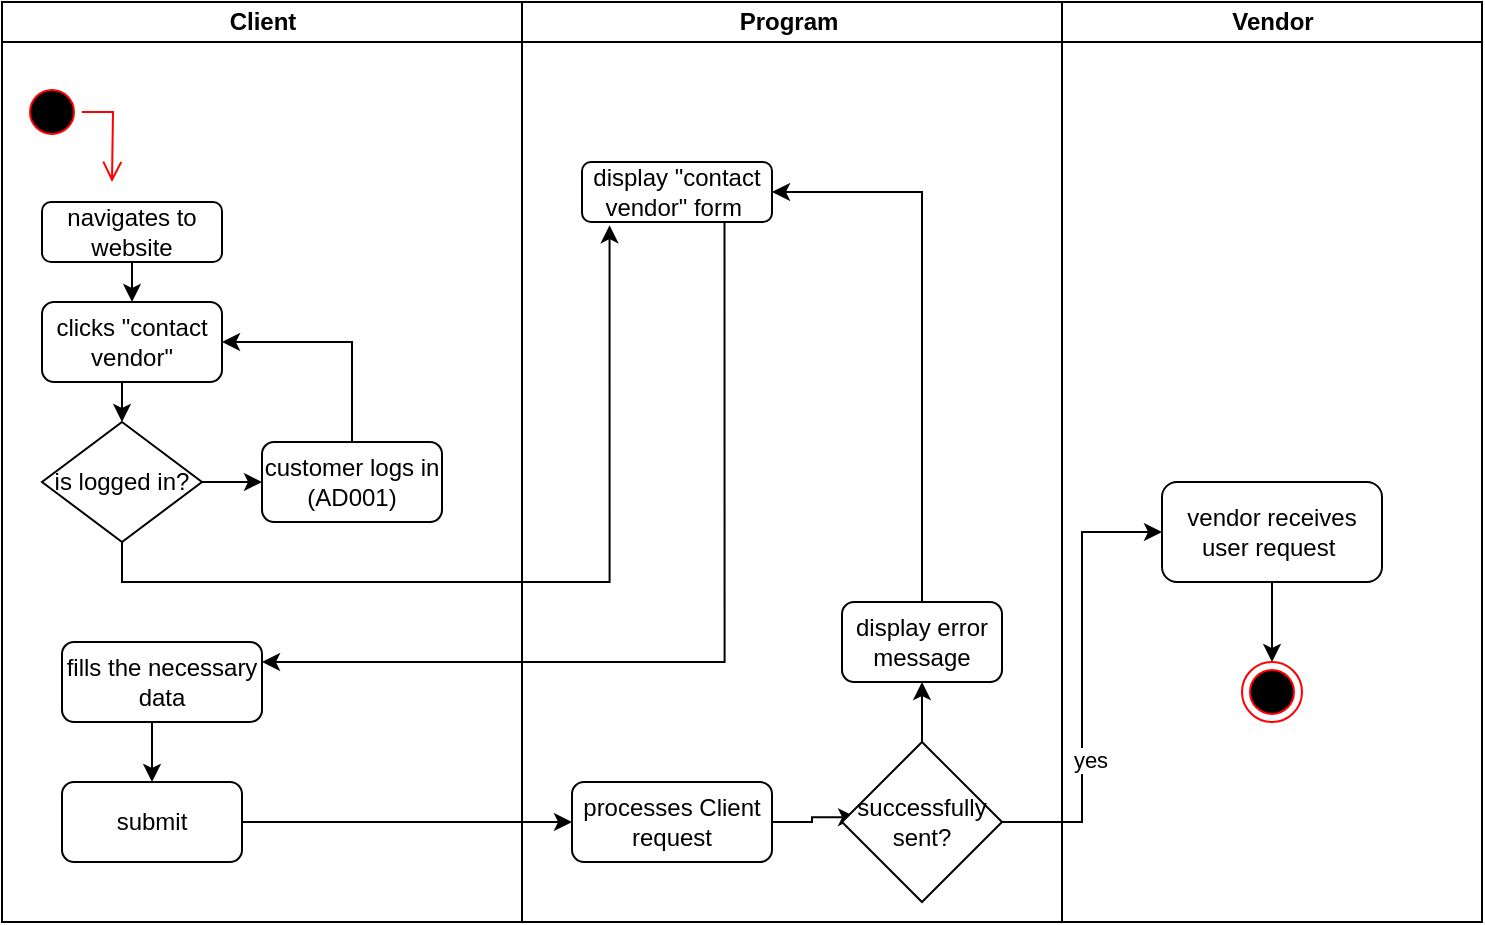 <mxfile version="21.3.6" type="google">
  <diagram name="Page-1" id="U2hgSmzi5tjOQSAahtKx">
    <mxGraphModel grid="1" page="1" gridSize="10" guides="1" tooltips="1" connect="1" arrows="1" fold="1" pageScale="1" pageWidth="850" pageHeight="1100" math="0" shadow="0">
      <root>
        <mxCell id="0" />
        <mxCell id="1" parent="0" />
        <mxCell id="s25pMjtrkpPoY_bV6GMZ-6" value="Vendor" style="swimlane;startSize=20;html=1;" vertex="1" parent="1">
          <mxGeometry x="570" y="-1040" width="210" height="460" as="geometry" />
        </mxCell>
        <mxCell id="Mbk2w01z_fALKFXVie-h-27" style="edgeStyle=orthogonalEdgeStyle;rounded=0;orthogonalLoop=1;jettySize=auto;html=1;exitX=0.5;exitY=1;exitDx=0;exitDy=0;" edge="1" parent="s25pMjtrkpPoY_bV6GMZ-6" source="Mbk2w01z_fALKFXVie-h-17" target="Mbk2w01z_fALKFXVie-h-26">
          <mxGeometry relative="1" as="geometry" />
        </mxCell>
        <mxCell id="Mbk2w01z_fALKFXVie-h-17" value="vendor receives user request&amp;nbsp;" style="rounded=1;whiteSpace=wrap;html=1;" vertex="1" parent="s25pMjtrkpPoY_bV6GMZ-6">
          <mxGeometry x="50" y="240" width="110" height="50" as="geometry" />
        </mxCell>
        <mxCell id="Mbk2w01z_fALKFXVie-h-26" value="" style="ellipse;html=1;shape=endState;fillColor=#000000;strokeColor=#ff0000;" vertex="1" parent="s25pMjtrkpPoY_bV6GMZ-6">
          <mxGeometry x="90" y="330" width="30" height="30" as="geometry" />
        </mxCell>
        <mxCell id="s25pMjtrkpPoY_bV6GMZ-5" value="Program&lt;span style=&quot;white-space: pre;&quot;&gt;&#x9;&lt;/span&gt;" style="swimlane;startSize=20;html=1;" vertex="1" parent="1">
          <mxGeometry x="300" y="-1040" width="270" height="460" as="geometry" />
        </mxCell>
        <mxCell id="Mbk2w01z_fALKFXVie-h-1" value="display &quot;contact vendor&quot; form&amp;nbsp;" style="rounded=1;whiteSpace=wrap;html=1;" vertex="1" parent="s25pMjtrkpPoY_bV6GMZ-5">
          <mxGeometry x="30" y="80" width="95" height="30" as="geometry" />
        </mxCell>
        <mxCell id="Mbk2w01z_fALKFXVie-h-21" style="edgeStyle=orthogonalEdgeStyle;rounded=0;orthogonalLoop=1;jettySize=auto;html=1;exitX=1;exitY=0.5;exitDx=0;exitDy=0;entryX=0.088;entryY=0.47;entryDx=0;entryDy=0;entryPerimeter=0;" edge="1" parent="s25pMjtrkpPoY_bV6GMZ-5" source="Mbk2w01z_fALKFXVie-h-13" target="Mbk2w01z_fALKFXVie-h-18">
          <mxGeometry relative="1" as="geometry" />
        </mxCell>
        <mxCell id="Mbk2w01z_fALKFXVie-h-13" value="processes Client request" style="rounded=1;whiteSpace=wrap;html=1;" vertex="1" parent="s25pMjtrkpPoY_bV6GMZ-5">
          <mxGeometry x="25" y="390" width="100" height="40" as="geometry" />
        </mxCell>
        <mxCell id="Mbk2w01z_fALKFXVie-h-24" style="edgeStyle=orthogonalEdgeStyle;rounded=0;orthogonalLoop=1;jettySize=auto;html=1;exitX=0.5;exitY=0;exitDx=0;exitDy=0;entryX=0.5;entryY=1;entryDx=0;entryDy=0;" edge="1" parent="s25pMjtrkpPoY_bV6GMZ-5" source="Mbk2w01z_fALKFXVie-h-18" target="Mbk2w01z_fALKFXVie-h-22">
          <mxGeometry relative="1" as="geometry" />
        </mxCell>
        <mxCell id="Mbk2w01z_fALKFXVie-h-18" value="successfully sent?" style="rhombus;whiteSpace=wrap;html=1;" vertex="1" parent="s25pMjtrkpPoY_bV6GMZ-5">
          <mxGeometry x="160" y="370" width="80" height="80" as="geometry" />
        </mxCell>
        <mxCell id="Mbk2w01z_fALKFXVie-h-25" style="edgeStyle=orthogonalEdgeStyle;rounded=0;orthogonalLoop=1;jettySize=auto;html=1;exitX=0.5;exitY=0;exitDx=0;exitDy=0;entryX=1;entryY=0.5;entryDx=0;entryDy=0;" edge="1" parent="s25pMjtrkpPoY_bV6GMZ-5" source="Mbk2w01z_fALKFXVie-h-22" target="Mbk2w01z_fALKFXVie-h-1">
          <mxGeometry relative="1" as="geometry" />
        </mxCell>
        <mxCell id="Mbk2w01z_fALKFXVie-h-22" value="display error message" style="rounded=1;whiteSpace=wrap;html=1;" vertex="1" parent="s25pMjtrkpPoY_bV6GMZ-5">
          <mxGeometry x="160" y="300" width="80" height="40" as="geometry" />
        </mxCell>
        <mxCell id="s25pMjtrkpPoY_bV6GMZ-4" value="Client" style="swimlane;startSize=20;html=1;" vertex="1" parent="1">
          <mxGeometry x="40" y="-1040" width="260" height="460" as="geometry" />
        </mxCell>
        <mxCell id="s25pMjtrkpPoY_bV6GMZ-8" value="" style="ellipse;html=1;shape=startState;fillColor=#000000;strokeColor=#ff0000;" vertex="1" parent="s25pMjtrkpPoY_bV6GMZ-4">
          <mxGeometry x="10" y="40" width="30" height="30" as="geometry" />
        </mxCell>
        <mxCell id="s25pMjtrkpPoY_bV6GMZ-9" value="" style="edgeStyle=orthogonalEdgeStyle;html=1;verticalAlign=bottom;endArrow=open;endSize=8;strokeColor=#ff0000;rounded=0;" edge="1" parent="s25pMjtrkpPoY_bV6GMZ-4" source="s25pMjtrkpPoY_bV6GMZ-8">
          <mxGeometry relative="1" as="geometry">
            <mxPoint x="55" y="90" as="targetPoint" />
          </mxGeometry>
        </mxCell>
        <mxCell id="Mbk2w01z_fALKFXVie-h-6" style="edgeStyle=orthogonalEdgeStyle;rounded=0;orthogonalLoop=1;jettySize=auto;html=1;exitX=0.5;exitY=1;exitDx=0;exitDy=0;entryX=0.5;entryY=0;entryDx=0;entryDy=0;" edge="1" parent="s25pMjtrkpPoY_bV6GMZ-4" source="Mbk2w01z_fALKFXVie-h-2" target="Mbk2w01z_fALKFXVie-h-3">
          <mxGeometry relative="1" as="geometry" />
        </mxCell>
        <mxCell id="Mbk2w01z_fALKFXVie-h-2" value="navigates to website" style="rounded=1;whiteSpace=wrap;html=1;" vertex="1" parent="s25pMjtrkpPoY_bV6GMZ-4">
          <mxGeometry x="20" y="100" width="90" height="30" as="geometry" />
        </mxCell>
        <mxCell id="Mbk2w01z_fALKFXVie-h-7" style="edgeStyle=orthogonalEdgeStyle;rounded=0;orthogonalLoop=1;jettySize=auto;html=1;exitX=0.5;exitY=1;exitDx=0;exitDy=0;entryX=0.5;entryY=0;entryDx=0;entryDy=0;" edge="1" parent="s25pMjtrkpPoY_bV6GMZ-4" source="Mbk2w01z_fALKFXVie-h-3" target="Mbk2w01z_fALKFXVie-h-4">
          <mxGeometry relative="1" as="geometry" />
        </mxCell>
        <mxCell id="Mbk2w01z_fALKFXVie-h-3" value="clicks &quot;contact vendor&quot;" style="rounded=1;whiteSpace=wrap;html=1;" vertex="1" parent="s25pMjtrkpPoY_bV6GMZ-4">
          <mxGeometry x="20" y="150" width="90" height="40" as="geometry" />
        </mxCell>
        <mxCell id="Mbk2w01z_fALKFXVie-h-8" style="edgeStyle=orthogonalEdgeStyle;rounded=0;orthogonalLoop=1;jettySize=auto;html=1;exitX=1;exitY=0.5;exitDx=0;exitDy=0;" edge="1" parent="s25pMjtrkpPoY_bV6GMZ-4" source="Mbk2w01z_fALKFXVie-h-4" target="Mbk2w01z_fALKFXVie-h-5">
          <mxGeometry relative="1" as="geometry" />
        </mxCell>
        <mxCell id="Mbk2w01z_fALKFXVie-h-4" value="is logged in?" style="rhombus;whiteSpace=wrap;html=1;" vertex="1" parent="s25pMjtrkpPoY_bV6GMZ-4">
          <mxGeometry x="20" y="210" width="80" height="60" as="geometry" />
        </mxCell>
        <mxCell id="Mbk2w01z_fALKFXVie-h-9" style="edgeStyle=orthogonalEdgeStyle;rounded=0;orthogonalLoop=1;jettySize=auto;html=1;exitX=0.5;exitY=0;exitDx=0;exitDy=0;entryX=1;entryY=0.5;entryDx=0;entryDy=0;" edge="1" parent="s25pMjtrkpPoY_bV6GMZ-4" source="Mbk2w01z_fALKFXVie-h-5" target="Mbk2w01z_fALKFXVie-h-3">
          <mxGeometry relative="1" as="geometry" />
        </mxCell>
        <mxCell id="Mbk2w01z_fALKFXVie-h-5" value="customer logs in (AD001)" style="rounded=1;whiteSpace=wrap;html=1;" vertex="1" parent="s25pMjtrkpPoY_bV6GMZ-4">
          <mxGeometry x="130" y="220" width="90" height="40" as="geometry" />
        </mxCell>
        <mxCell id="Mbk2w01z_fALKFXVie-h-15" style="edgeStyle=orthogonalEdgeStyle;rounded=0;orthogonalLoop=1;jettySize=auto;html=1;exitX=0.5;exitY=1;exitDx=0;exitDy=0;entryX=0.5;entryY=0;entryDx=0;entryDy=0;" edge="1" parent="s25pMjtrkpPoY_bV6GMZ-4" source="Mbk2w01z_fALKFXVie-h-11" target="Mbk2w01z_fALKFXVie-h-14">
          <mxGeometry relative="1" as="geometry" />
        </mxCell>
        <mxCell id="Mbk2w01z_fALKFXVie-h-11" value="fills the necessary data" style="rounded=1;whiteSpace=wrap;html=1;" vertex="1" parent="s25pMjtrkpPoY_bV6GMZ-4">
          <mxGeometry x="30" y="320" width="100" height="40" as="geometry" />
        </mxCell>
        <mxCell id="Mbk2w01z_fALKFXVie-h-14" value="submit" style="rounded=1;whiteSpace=wrap;html=1;" vertex="1" parent="s25pMjtrkpPoY_bV6GMZ-4">
          <mxGeometry x="30" y="390" width="90" height="40" as="geometry" />
        </mxCell>
        <mxCell id="Mbk2w01z_fALKFXVie-h-10" style="edgeStyle=orthogonalEdgeStyle;rounded=0;orthogonalLoop=1;jettySize=auto;html=1;exitX=0.5;exitY=1;exitDx=0;exitDy=0;entryX=0.145;entryY=1.053;entryDx=0;entryDy=0;entryPerimeter=0;" edge="1" parent="1" source="Mbk2w01z_fALKFXVie-h-4" target="Mbk2w01z_fALKFXVie-h-1">
          <mxGeometry relative="1" as="geometry" />
        </mxCell>
        <mxCell id="Mbk2w01z_fALKFXVie-h-12" style="edgeStyle=orthogonalEdgeStyle;rounded=0;orthogonalLoop=1;jettySize=auto;html=1;exitX=0.75;exitY=1;exitDx=0;exitDy=0;entryX=1;entryY=0.25;entryDx=0;entryDy=0;" edge="1" parent="1" source="Mbk2w01z_fALKFXVie-h-1" target="Mbk2w01z_fALKFXVie-h-11">
          <mxGeometry relative="1" as="geometry" />
        </mxCell>
        <mxCell id="Mbk2w01z_fALKFXVie-h-16" style="edgeStyle=orthogonalEdgeStyle;rounded=0;orthogonalLoop=1;jettySize=auto;html=1;exitX=1;exitY=0.5;exitDx=0;exitDy=0;entryX=0;entryY=0.5;entryDx=0;entryDy=0;" edge="1" parent="1" source="Mbk2w01z_fALKFXVie-h-14" target="Mbk2w01z_fALKFXVie-h-13">
          <mxGeometry relative="1" as="geometry" />
        </mxCell>
        <mxCell id="Mbk2w01z_fALKFXVie-h-19" style="edgeStyle=orthogonalEdgeStyle;rounded=0;orthogonalLoop=1;jettySize=auto;html=1;exitX=1;exitY=0.5;exitDx=0;exitDy=0;entryX=0;entryY=0.5;entryDx=0;entryDy=0;" edge="1" parent="1" source="Mbk2w01z_fALKFXVie-h-18" target="Mbk2w01z_fALKFXVie-h-17">
          <mxGeometry relative="1" as="geometry" />
        </mxCell>
        <mxCell id="Mbk2w01z_fALKFXVie-h-20" value="yes" style="edgeLabel;html=1;align=center;verticalAlign=middle;resizable=0;points=[];" connectable="0" vertex="1" parent="Mbk2w01z_fALKFXVie-h-19">
          <mxGeometry x="-0.371" y="-4" relative="1" as="geometry">
            <mxPoint as="offset" />
          </mxGeometry>
        </mxCell>
      </root>
    </mxGraphModel>
  </diagram>
</mxfile>
